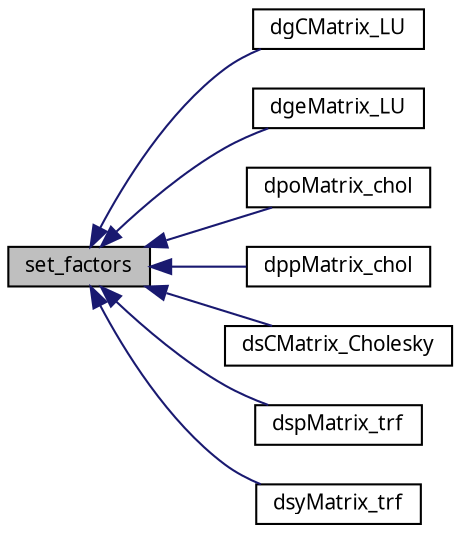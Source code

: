 digraph G
{
  edge [fontname="FreeSans.ttf",fontsize=10,labelfontname="FreeSans.ttf",labelfontsize=10];
  node [fontname="FreeSans.ttf",fontsize=10,shape=record];
  rankdir=LR;
  Node1 [label="set_factors",height=0.2,width=0.4,color="black", fillcolor="grey75", style="filled" fontcolor="black"];
  Node1 -> Node2 [dir=back,color="midnightblue",fontsize=10,style="solid",fontname="FreeSans.ttf"];
  Node2 [label="dgCMatrix_LU",height=0.2,width=0.4,color="black", fillcolor="white", style="filled",URL="$dgCMatrix_8h.html#fbcd07ccafaa2ee0299b8d1972748a9c"];
  Node1 -> Node3 [dir=back,color="midnightblue",fontsize=10,style="solid",fontname="FreeSans.ttf"];
  Node3 [label="dgeMatrix_LU",height=0.2,width=0.4,color="black", fillcolor="white", style="filled",URL="$dgeMatrix_8h.html#b666ff2da2d98c91e4842dd563ac945f"];
  Node1 -> Node4 [dir=back,color="midnightblue",fontsize=10,style="solid",fontname="FreeSans.ttf"];
  Node4 [label="dpoMatrix_chol",height=0.2,width=0.4,color="black", fillcolor="white", style="filled",URL="$dpoMatrix_8h.html#a951f7c9871735266da55e7d92a6ae58"];
  Node1 -> Node5 [dir=back,color="midnightblue",fontsize=10,style="solid",fontname="FreeSans.ttf"];
  Node5 [label="dppMatrix_chol",height=0.2,width=0.4,color="black", fillcolor="white", style="filled",URL="$dppMatrix_8h.html#6111600bf96735d9b39d5bc193203b31"];
  Node1 -> Node6 [dir=back,color="midnightblue",fontsize=10,style="solid",fontname="FreeSans.ttf"];
  Node6 [label="dsCMatrix_Cholesky",height=0.2,width=0.4,color="black", fillcolor="white", style="filled",URL="$dsCMatrix_8h.html#7b6d56ca95d1a257eb0698361ff81f20"];
  Node1 -> Node7 [dir=back,color="midnightblue",fontsize=10,style="solid",fontname="FreeSans.ttf"];
  Node7 [label="dspMatrix_trf",height=0.2,width=0.4,color="black", fillcolor="white", style="filled",URL="$dspMatrix_8h.html#54f1c211fe36a020c613498e295f6365"];
  Node1 -> Node8 [dir=back,color="midnightblue",fontsize=10,style="solid",fontname="FreeSans.ttf"];
  Node8 [label="dsyMatrix_trf",height=0.2,width=0.4,color="black", fillcolor="white", style="filled",URL="$dsyMatrix_8h.html#e436ba23f7410148775ce808f08d1210"];
}
